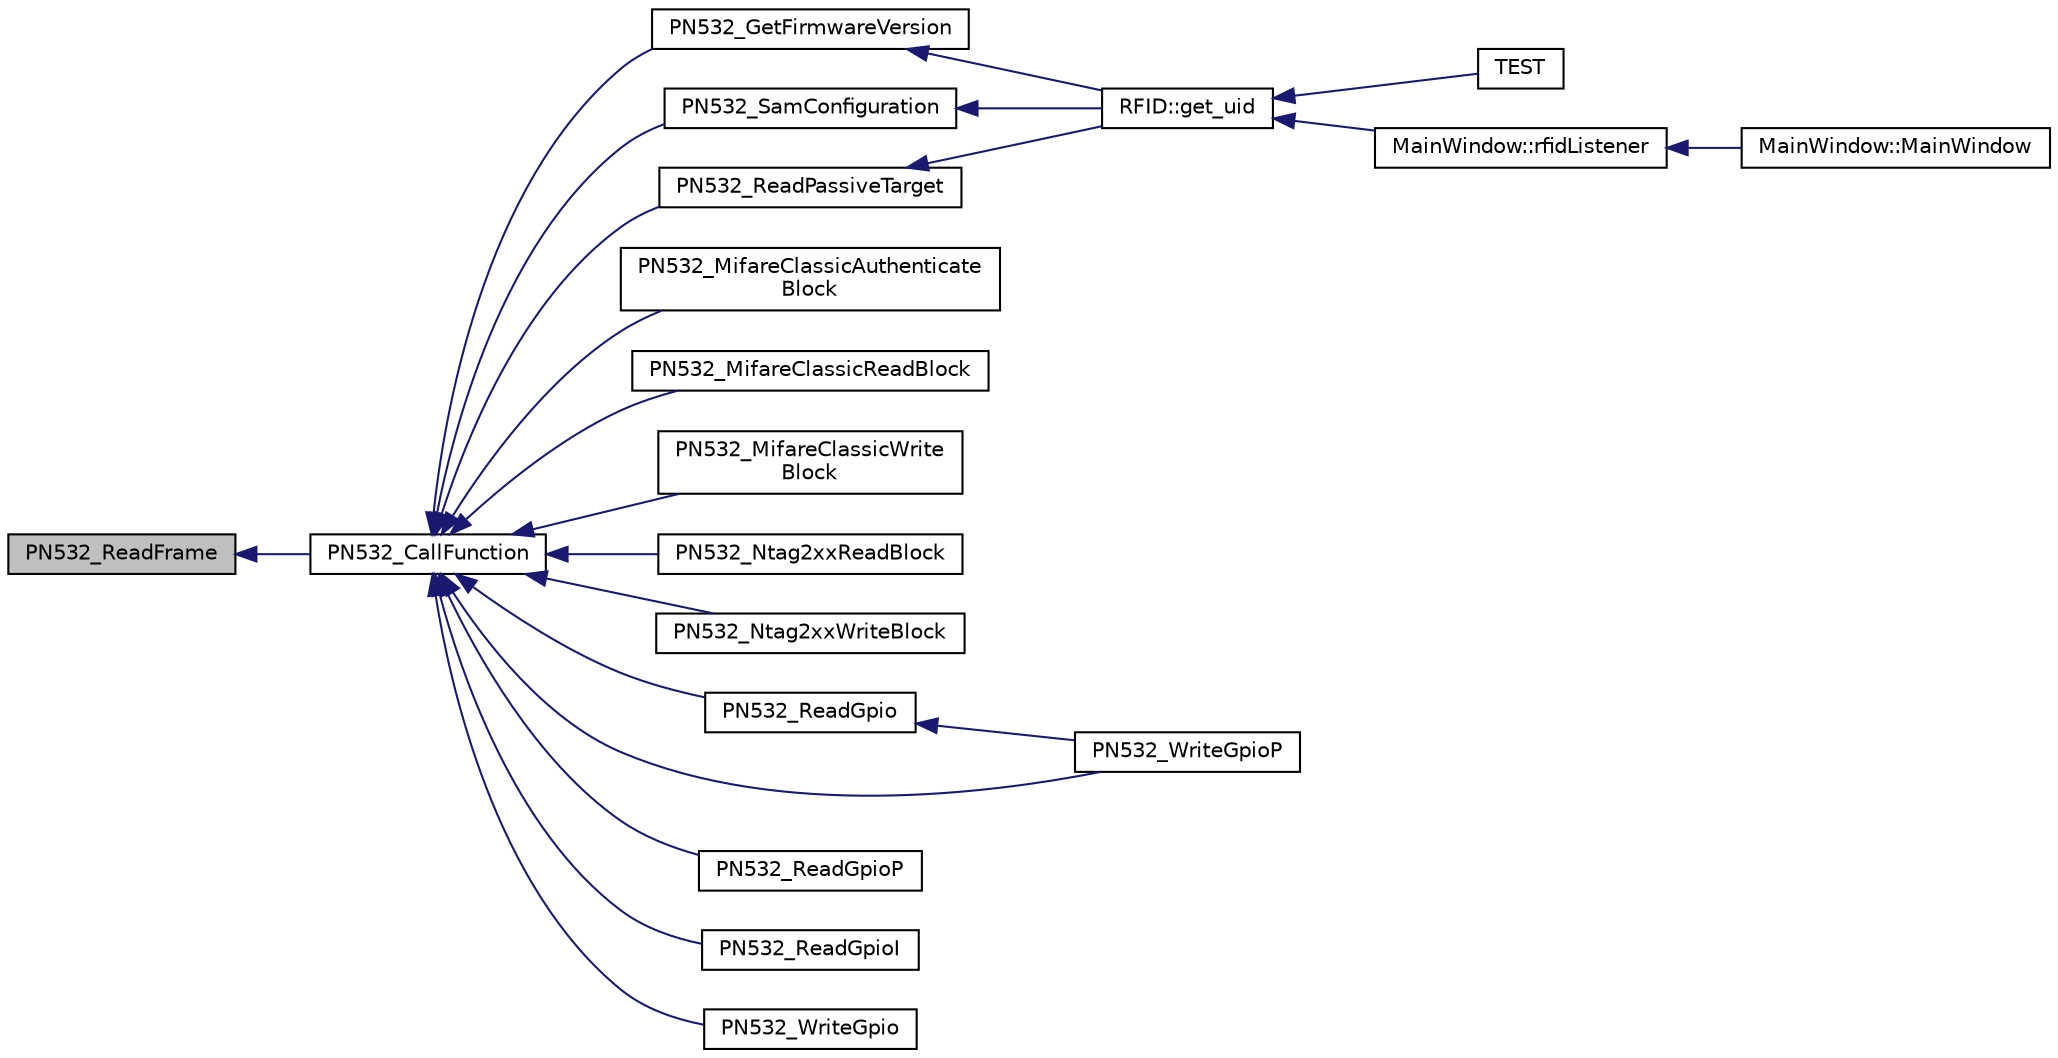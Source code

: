 digraph "PN532_ReadFrame"
{
  edge [fontname="Helvetica",fontsize="10",labelfontname="Helvetica",labelfontsize="10"];
  node [fontname="Helvetica",fontsize="10",shape=record];
  rankdir="LR";
  Node1 [label="PN532_ReadFrame",height=0.2,width=0.4,color="black", fillcolor="grey75", style="filled", fontcolor="black"];
  Node1 -> Node2 [dir="back",color="midnightblue",fontsize="10",style="solid",fontname="Helvetica"];
  Node2 [label="PN532_CallFunction",height=0.2,width=0.4,color="black", fillcolor="white", style="filled",URL="$pn532_8h.html#aa4146df1d7d798bbffb18e5a65b88d98",tooltip=": Send specified command to the PN532 and expect up to response_length. Will wait up to timeout secon..."];
  Node2 -> Node3 [dir="back",color="midnightblue",fontsize="10",style="solid",fontname="Helvetica"];
  Node3 [label="PN532_GetFirmwareVersion",height=0.2,width=0.4,color="black", fillcolor="white", style="filled",URL="$pn532_8h.html#a4a5149d342a7cbf16bd27775d35ab223",tooltip=": Call PN532 GetFirmwareVersion function and return a buff with the IC, Ver, Rev, and Support values..."];
  Node3 -> Node4 [dir="back",color="midnightblue",fontsize="10",style="solid",fontname="Helvetica"];
  Node4 [label="RFID::get_uid",height=0.2,width=0.4,color="black", fillcolor="white", style="filled",URL="$class_r_f_i_d.html#a99dfed3a0809e70d05b7b58fcaa4e292",tooltip="PN532 checks if card is present and read. "];
  Node4 -> Node5 [dir="back",color="midnightblue",fontsize="10",style="solid",fontname="Helvetica"];
  Node5 [label="TEST",height=0.2,width=0.4,color="black", fillcolor="white", style="filled",URL="$testas608_8h.html#a48bb703bfe66087b5ddd129d726b358e"];
  Node4 -> Node6 [dir="back",color="midnightblue",fontsize="10",style="solid",fontname="Helvetica"];
  Node6 [label="MainWindow::rfidListener",height=0.2,width=0.4,color="black", fillcolor="white", style="filled",URL="$class_main_window.html#af35c36df2b6650b0ea50d6afa5c24874",tooltip="Listener for RFID reader. "];
  Node6 -> Node7 [dir="back",color="midnightblue",fontsize="10",style="solid",fontname="Helvetica"];
  Node7 [label="MainWindow::MainWindow",height=0.2,width=0.4,color="black", fillcolor="white", style="filled",URL="$class_main_window.html#a996c5a2b6f77944776856f08ec30858d",tooltip="MainWindow Constructor. "];
  Node2 -> Node8 [dir="back",color="midnightblue",fontsize="10",style="solid",fontname="Helvetica"];
  Node8 [label="PN532_SamConfiguration",height=0.2,width=0.4,color="black", fillcolor="white", style="filled",URL="$pn532_8h.html#a92f904fc7bf1027b59f337434973efb6",tooltip=": Configure the PN532 to read MiFare cards. "];
  Node8 -> Node4 [dir="back",color="midnightblue",fontsize="10",style="solid",fontname="Helvetica"];
  Node2 -> Node9 [dir="back",color="midnightblue",fontsize="10",style="solid",fontname="Helvetica"];
  Node9 [label="PN532_ReadPassiveTarget",height=0.2,width=0.4,color="black", fillcolor="white", style="filled",URL="$pn532_8h.html#a5ff91aa6deba1450e4b10350be219ad5",tooltip=": Wait for a MiFare card to be available and return its UID when found. Will wait up to timeout secon..."];
  Node9 -> Node4 [dir="back",color="midnightblue",fontsize="10",style="solid",fontname="Helvetica"];
  Node2 -> Node10 [dir="back",color="midnightblue",fontsize="10",style="solid",fontname="Helvetica"];
  Node10 [label="PN532_MifareClassicAuthenticate\lBlock",height=0.2,width=0.4,color="black", fillcolor="white", style="filled",URL="$pn532_8h.html#a7eeb27d7c2ecff7914f7ebb7cdc235b3",tooltip=": Authenticate specified block number for a MiFare classic card. "];
  Node2 -> Node11 [dir="back",color="midnightblue",fontsize="10",style="solid",fontname="Helvetica"];
  Node11 [label="PN532_MifareClassicReadBlock",height=0.2,width=0.4,color="black", fillcolor="white", style="filled",URL="$pn532_8h.html#adf6f589be1bdf9799405b9e5f68562bc",tooltip=": Read a block of data from the card. Block number should be the block to read. "];
  Node2 -> Node12 [dir="back",color="midnightblue",fontsize="10",style="solid",fontname="Helvetica"];
  Node12 [label="PN532_MifareClassicWrite\lBlock",height=0.2,width=0.4,color="black", fillcolor="white", style="filled",URL="$pn532_8h.html#ad30ec43c8537d8ef4f918ca8dedebde8",tooltip=": Write a block of data to the card. Block number should be the block to write and data should be a b..."];
  Node2 -> Node13 [dir="back",color="midnightblue",fontsize="10",style="solid",fontname="Helvetica"];
  Node13 [label="PN532_Ntag2xxReadBlock",height=0.2,width=0.4,color="black", fillcolor="white", style="filled",URL="$pn532_8h.html#ae2fe91e2a40b5a38403a672860735413",tooltip=": Read a block of data from the card. Block number should be the block to read. "];
  Node2 -> Node14 [dir="back",color="midnightblue",fontsize="10",style="solid",fontname="Helvetica"];
  Node14 [label="PN532_Ntag2xxWriteBlock",height=0.2,width=0.4,color="black", fillcolor="white", style="filled",URL="$pn532_8h.html#a6ee17588025ca24892b5c156057b1fe2",tooltip=": Write a block of data to the card. Block number should be the block to write and data should be a b..."];
  Node2 -> Node15 [dir="back",color="midnightblue",fontsize="10",style="solid",fontname="Helvetica"];
  Node15 [label="PN532_ReadGpio",height=0.2,width=0.4,color="black", fillcolor="white", style="filled",URL="$pn532_8h.html#a063c81bf21873960691fe1d44fed64aa",tooltip=": Read the GPIO states. "];
  Node15 -> Node16 [dir="back",color="midnightblue",fontsize="10",style="solid",fontname="Helvetica"];
  Node16 [label="PN532_WriteGpioP",height=0.2,width=0.4,color="black", fillcolor="white", style="filled",URL="$pn532_8h.html#a74ce64964d676b92a18552b7338e82e9",tooltip=": Write the specified pin with given states. "];
  Node2 -> Node17 [dir="back",color="midnightblue",fontsize="10",style="solid",fontname="Helvetica"];
  Node17 [label="PN532_ReadGpioP",height=0.2,width=0.4,color="black", fillcolor="white", style="filled",URL="$pn532_8h.html#a86020520cbcff3fe83bccd90664f94b2",tooltip=": Read the GPIO state of specified pins in (P30 ... P35). "];
  Node2 -> Node18 [dir="back",color="midnightblue",fontsize="10",style="solid",fontname="Helvetica"];
  Node18 [label="PN532_ReadGpioI",height=0.2,width=0.4,color="black", fillcolor="white", style="filled",URL="$pn532_8h.html#ac4dc75442bfccba7150de41a73570c50",tooltip=": Read the GPIO state of I0 or I1 pin. "];
  Node2 -> Node19 [dir="back",color="midnightblue",fontsize="10",style="solid",fontname="Helvetica"];
  Node19 [label="PN532_WriteGpio",height=0.2,width=0.4,color="black", fillcolor="white", style="filled",URL="$pn532_8h.html#a0e2a8da61dadb7eb1c517312da114cdb",tooltip=": Write the GPIO states. "];
  Node2 -> Node16 [dir="back",color="midnightblue",fontsize="10",style="solid",fontname="Helvetica"];
}
